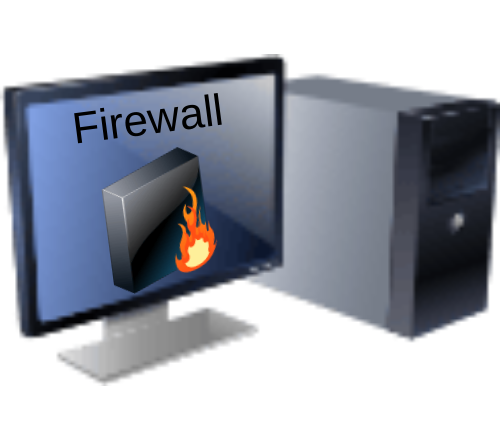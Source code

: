<mxfile version="16.5.1" type="device"><diagram name="Page-1" id="55a83fd1-7818-8e21-69c5-c3457e3827bb"><mxGraphModel dx="1566" dy="984" grid="1" gridSize="10" guides="1" tooltips="1" connect="1" arrows="1" fold="1" page="1" pageScale="1" pageWidth="1100" pageHeight="850" background="none" math="0" shadow="0"><root><mxCell id="0"/><mxCell id="1" parent="0"/><mxCell id="69ecfefc5c41e42c-5" value="" style="image;html=1;labelBackgroundColor=#ffffff;image=img/lib/clip_art/computers/Monitor_Tower_128x128.png;rounded=1;shadow=0;comic=0;strokeWidth=2;fontSize=22" parent="1" vertex="1"><mxGeometry x="420" y="420" width="250" height="220" as="geometry"/></mxCell><mxCell id="_1l7MZLeHW57VKUhVUW--8" value="Firewall" style="image;html=1;labelBackgroundColor=none;image=img/lib/clip_art/networking/Firewall_128x128.png;rounded=1;shadow=0;comic=0;strokeWidth=2;fontSize=22;labelPosition=center;verticalLabelPosition=top;align=center;verticalAlign=bottom;rotation=-7.4;" vertex="1" parent="1"><mxGeometry x="460" y="495" width="80" height="70" as="geometry"/></mxCell></root></mxGraphModel></diagram></mxfile>